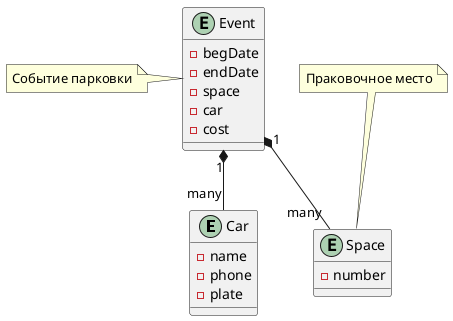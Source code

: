 @startuml

entity Car {
-name
-phone
-plate
}

entity Space {
-number
}

entity Event {
-begDate
-endDate
-space
-car
-cost
}

Event "1" *-- "many" Space
Event "1" *-- "many" Car

note top of Space: Праковочное место
note left of Event: Событие парковки

@enduml